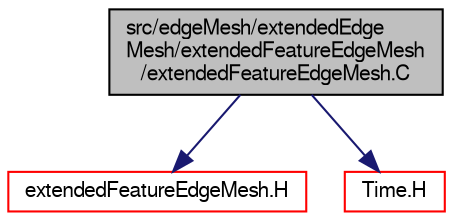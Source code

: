 digraph "src/edgeMesh/extendedEdgeMesh/extendedFeatureEdgeMesh/extendedFeatureEdgeMesh.C"
{
  bgcolor="transparent";
  edge [fontname="FreeSans",fontsize="10",labelfontname="FreeSans",labelfontsize="10"];
  node [fontname="FreeSans",fontsize="10",shape=record];
  Node0 [label="src/edgeMesh/extendedEdge\lMesh/extendedFeatureEdgeMesh\l/extendedFeatureEdgeMesh.C",height=0.2,width=0.4,color="black", fillcolor="grey75", style="filled", fontcolor="black"];
  Node0 -> Node1 [color="midnightblue",fontsize="10",style="solid",fontname="FreeSans"];
  Node1 [label="extendedFeatureEdgeMesh.H",height=0.2,width=0.4,color="red",URL="$a00992.html"];
  Node0 -> Node184 [color="midnightblue",fontsize="10",style="solid",fontname="FreeSans"];
  Node184 [label="Time.H",height=0.2,width=0.4,color="red",URL="$a09311.html"];
}
